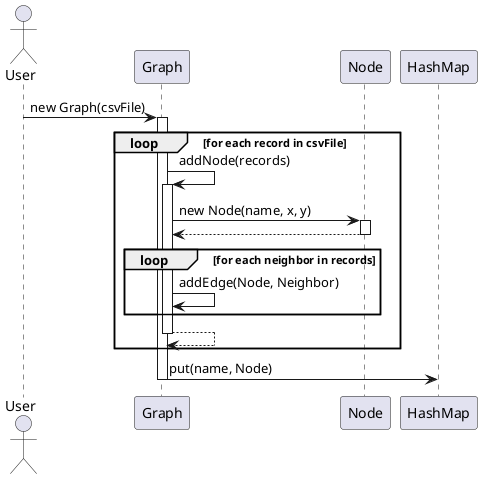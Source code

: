 @startuml
actor User
participant "Graph" as G
participant "Node" as N
participant "HashMap" as HM

User -> G : new Graph(csvFile)
activate G

loop for each record in csvFile
    G -> G : addNode(records)
    activate G
    G -> N : new Node(name, x, y)
    activate N
    N --> G
    deactivate N

    loop for each neighbor in records
        G -> G : addEdge(Node, Neighbor)
    end
    G --> G
    deactivate G
end

G -> HM : put(name, Node)
deactivate G
@enduml
